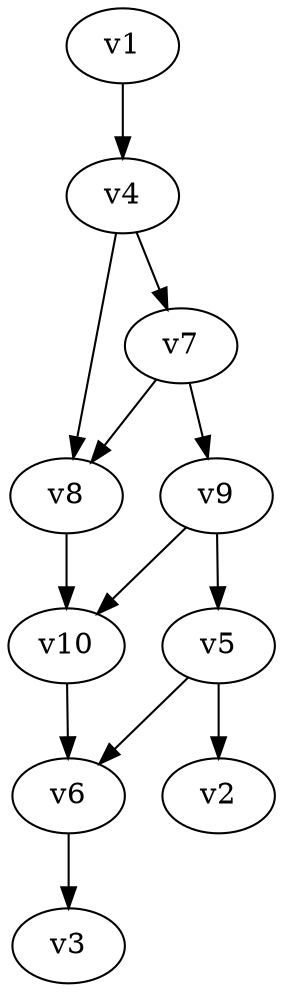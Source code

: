 digraph isopod_0 {
overall_factor=1;
multiplicity_factor=1;
v1;
v2;
v3;
v4 [int_id="V_3_SCALAR_000"];
v5 [int_id="V_3_SCALAR_000"];
v6 [int_id="V_3_SCALAR_000"];
v7 [int_id="V_3_SCALAR_000"];
v8 [int_id="V_3_SCALAR_000"];
v9 [int_id="V_3_SCALAR_000"];
v10 [int_id="V_3_SCALAR_000"];
v1 -> v4 [pdg=1000, name=p1, mom=p1];
v5 -> v2 [pdg=1000, name=p2, mom=p2];
v6 -> v3 [pdg=1000, name=p3, mom=p3];
v4 -> v7 [pdg=1000, name=q1];
v4 -> v8 [pdg=1000, name=q2];
v7 -> v8 [pdg=1000, name=q3, lmb_index=0];
v7 -> v9 [pdg=1000, name=q4];
v8 -> v10 [pdg=1000, name=q5];
v9 -> v10 [pdg=1000, name=q6, lmb_index=1];
v9 -> v5 [pdg=1000, name=q7];
v10 -> v6 [pdg=1000, name=q8];
v5 -> v6 [pdg=1000, name=q9, lmb_index=2];
}
